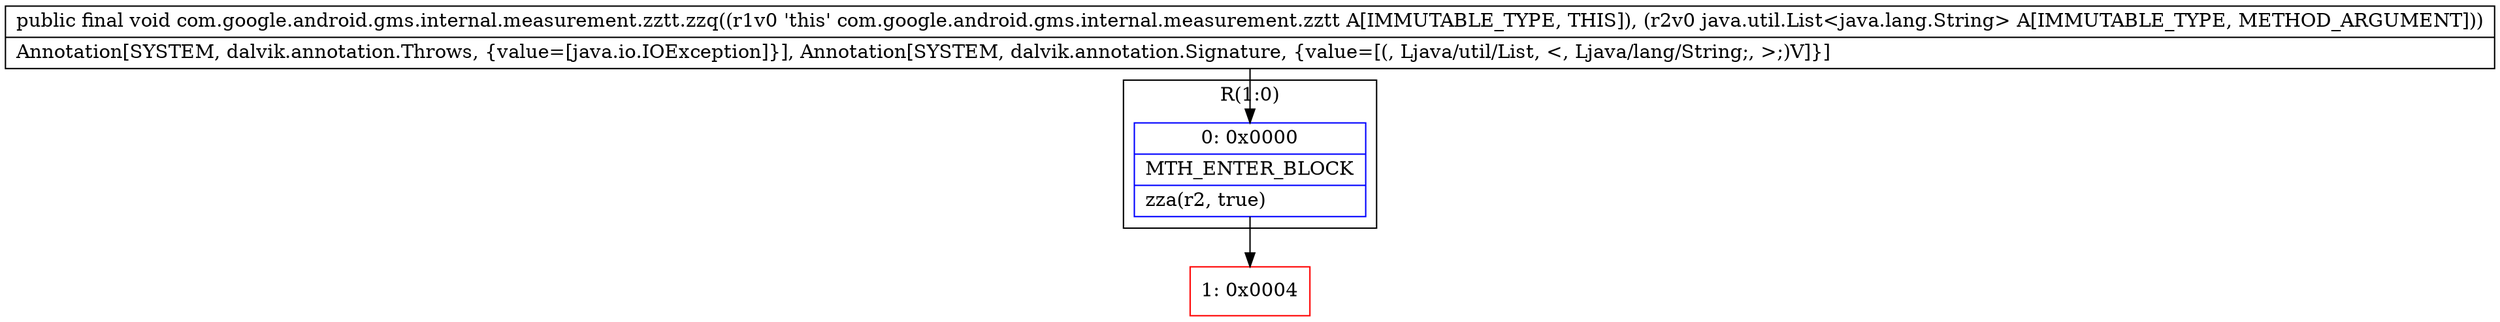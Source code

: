 digraph "CFG forcom.google.android.gms.internal.measurement.zztt.zzq(Ljava\/util\/List;)V" {
subgraph cluster_Region_380010671 {
label = "R(1:0)";
node [shape=record,color=blue];
Node_0 [shape=record,label="{0\:\ 0x0000|MTH_ENTER_BLOCK\l|zza(r2, true)\l}"];
}
Node_1 [shape=record,color=red,label="{1\:\ 0x0004}"];
MethodNode[shape=record,label="{public final void com.google.android.gms.internal.measurement.zztt.zzq((r1v0 'this' com.google.android.gms.internal.measurement.zztt A[IMMUTABLE_TYPE, THIS]), (r2v0 java.util.List\<java.lang.String\> A[IMMUTABLE_TYPE, METHOD_ARGUMENT]))  | Annotation[SYSTEM, dalvik.annotation.Throws, \{value=[java.io.IOException]\}], Annotation[SYSTEM, dalvik.annotation.Signature, \{value=[(, Ljava\/util\/List, \<, Ljava\/lang\/String;, \>;)V]\}]\l}"];
MethodNode -> Node_0;
Node_0 -> Node_1;
}

